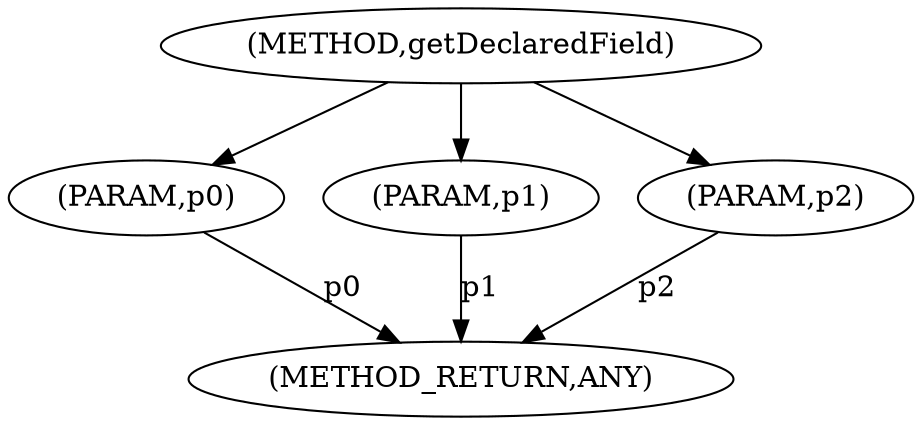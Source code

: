 digraph "getDeclaredField" {  
"653" [label = <(METHOD,getDeclaredField)> ]
"658" [label = <(METHOD_RETURN,ANY)> ]
"654" [label = <(PARAM,p0)> ]
"655" [label = <(PARAM,p1)> ]
"656" [label = <(PARAM,p2)> ]
  "654" -> "658"  [ label = "p0"] 
  "655" -> "658"  [ label = "p1"] 
  "656" -> "658"  [ label = "p2"] 
  "653" -> "654" 
  "653" -> "655" 
  "653" -> "656" 
}
